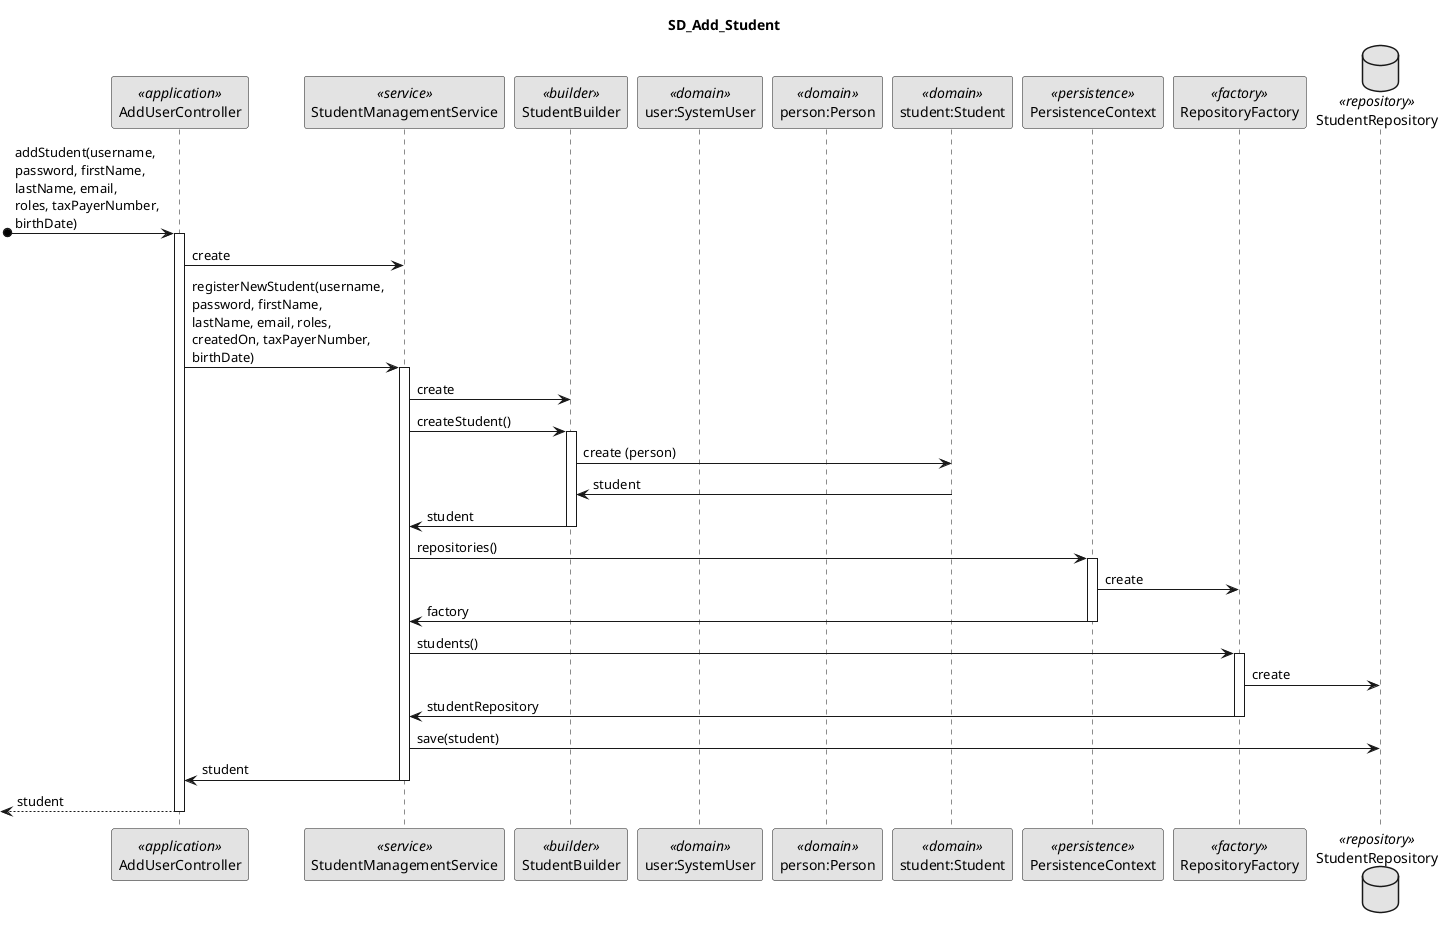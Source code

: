 @startuml
skinparam monochrome true
skinparam packageStyle rectangle
skinparam shadowing false

title SD_Add_Student

participant AddUserController as Controller <<application>>
participant StudentManagementService as Service <<service>>
participant StudentBuilder as Builder <<builder>>
participant "user:SystemUser" as UserDomain <<domain>>
participant "person:Person" as PersonDomain <<domain>>
participant "student:Student" as StudentDomain <<domain>>
participant PersistenceContext as Persistence <<persistence>>
participant RepositoryFactory as Factory <<factory>>
database StudentRepository as Repository <<repository>>

[o-> Controller :  addStudent(username, \npassword, firstName,\nlastName, email, \nroles, taxPayerNumber, \nbirthDate)
activate Controller
    Controller -> Service: create
    Controller -> Service: registerNewStudent(username, \npassword, firstName,\nlastName, email, roles,\ncreatedOn, taxPayerNumber, \nbirthDate)
    activate Service

    Service -> Builder: create
    Service -> Builder:createStudent()

    activate Builder
    Builder -> StudentDomain: create (person)
    StudentDomain->Builder: student

    Builder -> Service:student
    deactivate Builder

    Service -> Persistence: repositories()
    activate Persistence
        Persistence -> Factory: create
        Persistence -> Service: factory
    deactivate Persistence

    Service -> Factory: students()
    activate Factory
        Factory -> Repository: create
        Factory -> Service: studentRepository
    deactivate Factory

    Service->Repository:save(student)
    Service -> Controller : student
    deactivate Service
    [<-- Controller : student
deactivate Controller

@enduml